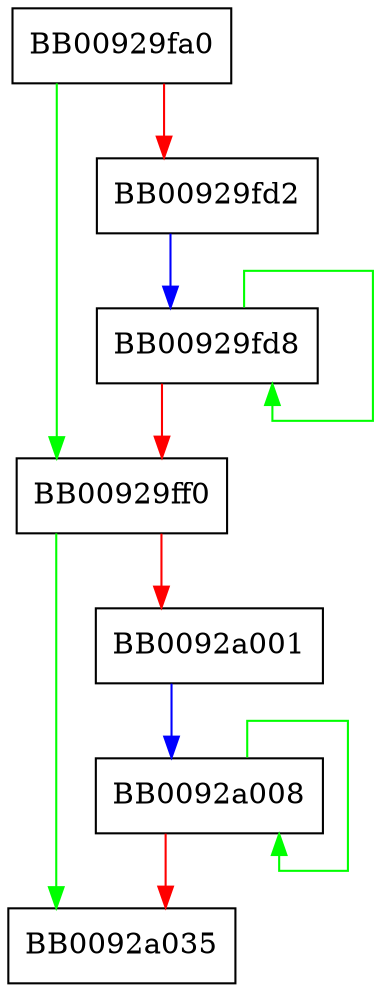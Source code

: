 digraph frame_heapsort {
  node [shape="box"];
  graph [splines=ortho];
  BB00929fa0 -> BB00929ff0 [color="green"];
  BB00929fa0 -> BB00929fd2 [color="red"];
  BB00929fd2 -> BB00929fd8 [color="blue"];
  BB00929fd8 -> BB00929fd8 [color="green"];
  BB00929fd8 -> BB00929ff0 [color="red"];
  BB00929ff0 -> BB0092a035 [color="green"];
  BB00929ff0 -> BB0092a001 [color="red"];
  BB0092a001 -> BB0092a008 [color="blue"];
  BB0092a008 -> BB0092a008 [color="green"];
  BB0092a008 -> BB0092a035 [color="red"];
}